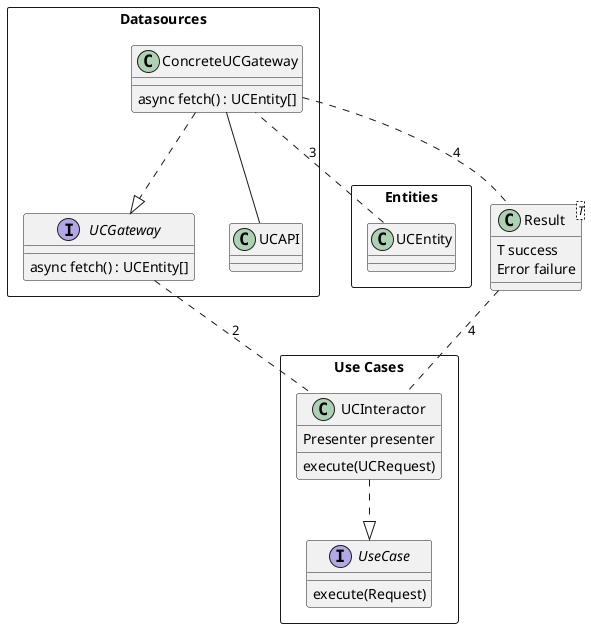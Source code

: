 @startuml

together {
class Result<T> {
	{field} T success
	{field} Error failure
}

package "Entities" <<Rectangle>> {
class UCEntity
}

}
package "Use Cases" <<Rectangle>> {
interface UseCase {
	{method} execute(Request)
}

class UCInteractor {
	{field} Presenter presenter
	{method} execute(UCRequest)
}
}


package "Datasources" <<Rectangle>> {
interface UCGateway {
	{method} async fetch() : UCEntity[]
}
class ConcreteUCGateway {
	{method} async fetch() : UCEntity[]
}

class UCAPI 

}

UCGateway .. UCInteractor : 2
UCEntity .. ConcreteUCGateway : 3
ConcreteUCGateway .. Result : 4
Result .. UCInteractor : 4
UCInteractor ..|> UseCase
ConcreteUCGateway ..|> UCGateway
ConcreteUCGateway -- UCAPI


@enduml

